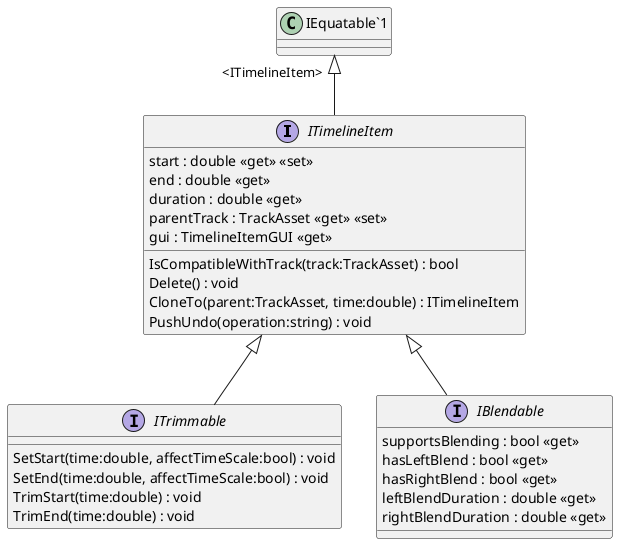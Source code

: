 @startuml
interface ITimelineItem {
    start : double <<get>> <<set>>
    end : double <<get>>
    duration : double <<get>>
    parentTrack : TrackAsset <<get>> <<set>>
    IsCompatibleWithTrack(track:TrackAsset) : bool
    Delete() : void
    CloneTo(parent:TrackAsset, time:double) : ITimelineItem
    PushUndo(operation:string) : void
    gui : TimelineItemGUI <<get>>
}
interface ITrimmable {
    SetStart(time:double, affectTimeScale:bool) : void
    SetEnd(time:double, affectTimeScale:bool) : void
    TrimStart(time:double) : void
    TrimEnd(time:double) : void
}
interface IBlendable {
    supportsBlending : bool <<get>>
    hasLeftBlend : bool <<get>>
    hasRightBlend : bool <<get>>
    leftBlendDuration : double <<get>>
    rightBlendDuration : double <<get>>
}
"IEquatable`1" "<ITimelineItem>" <|-- ITimelineItem
ITimelineItem <|-- ITrimmable
ITimelineItem <|-- IBlendable
@enduml
